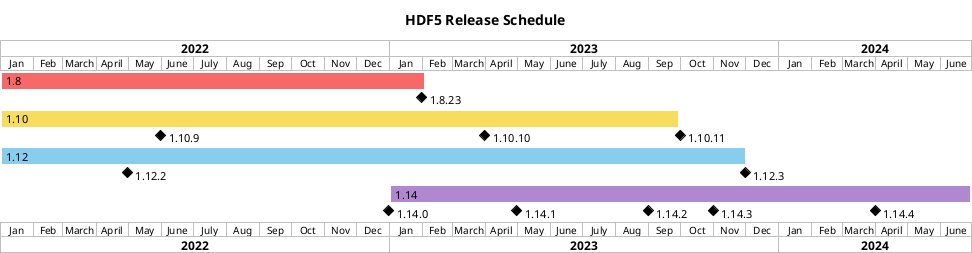 The release timeline was generated on PlantUML (https://plantuml.com)

The current script:

@startgantt

title HDF5 Release Schedule

projectscale monthly
Project starts 2022-01-01

[1.8] starts 2022-01-01 and lasts 57 weeks
[1.8.23] happens 2023-01-31
[1.8] is colored in #F76969

[1.10] starts 2022-01-01 and lasts 91 weeks
[1.10.9] happens 2022-05-31
[1.10.10] happens 2023-03-31
[1.10.11] happens 2023-09-30
[1.10.10] displays on same row as [1.10.9]
[1.10.11] displays on same row as [1.10.9]
[1.10] is colored in #F6DD60

[1.12] starts 2022-01-01 and lasts 100 weeks
[1.12.2] happens 2022-04-30
[1.12.3] happens 2023-11-30
[1.12.3] displays on same row as [1.12.2]
[1.12] is colored in #88CCEE

[1.14] starts at 2023-01-01 and lasts 78 weeks
[1.14.0] happens at 2022-12-31
[1.14.1] happens at 2023-04-30
[1.14.2] happens at 2023-08-31
[1.14.3] happens at 2023-10-31
[1.14.4] happens at 2024-03-31
[1.14.1] displays on same row as [1.14.0]
[1.14.2] displays on same row as [1.14.0]
[1.14.3] displays on same row as [1.14.0]
[1.14.4] displays on same row as [1.14.0]
[1.14] is colored in #B187CF

@endgantt
